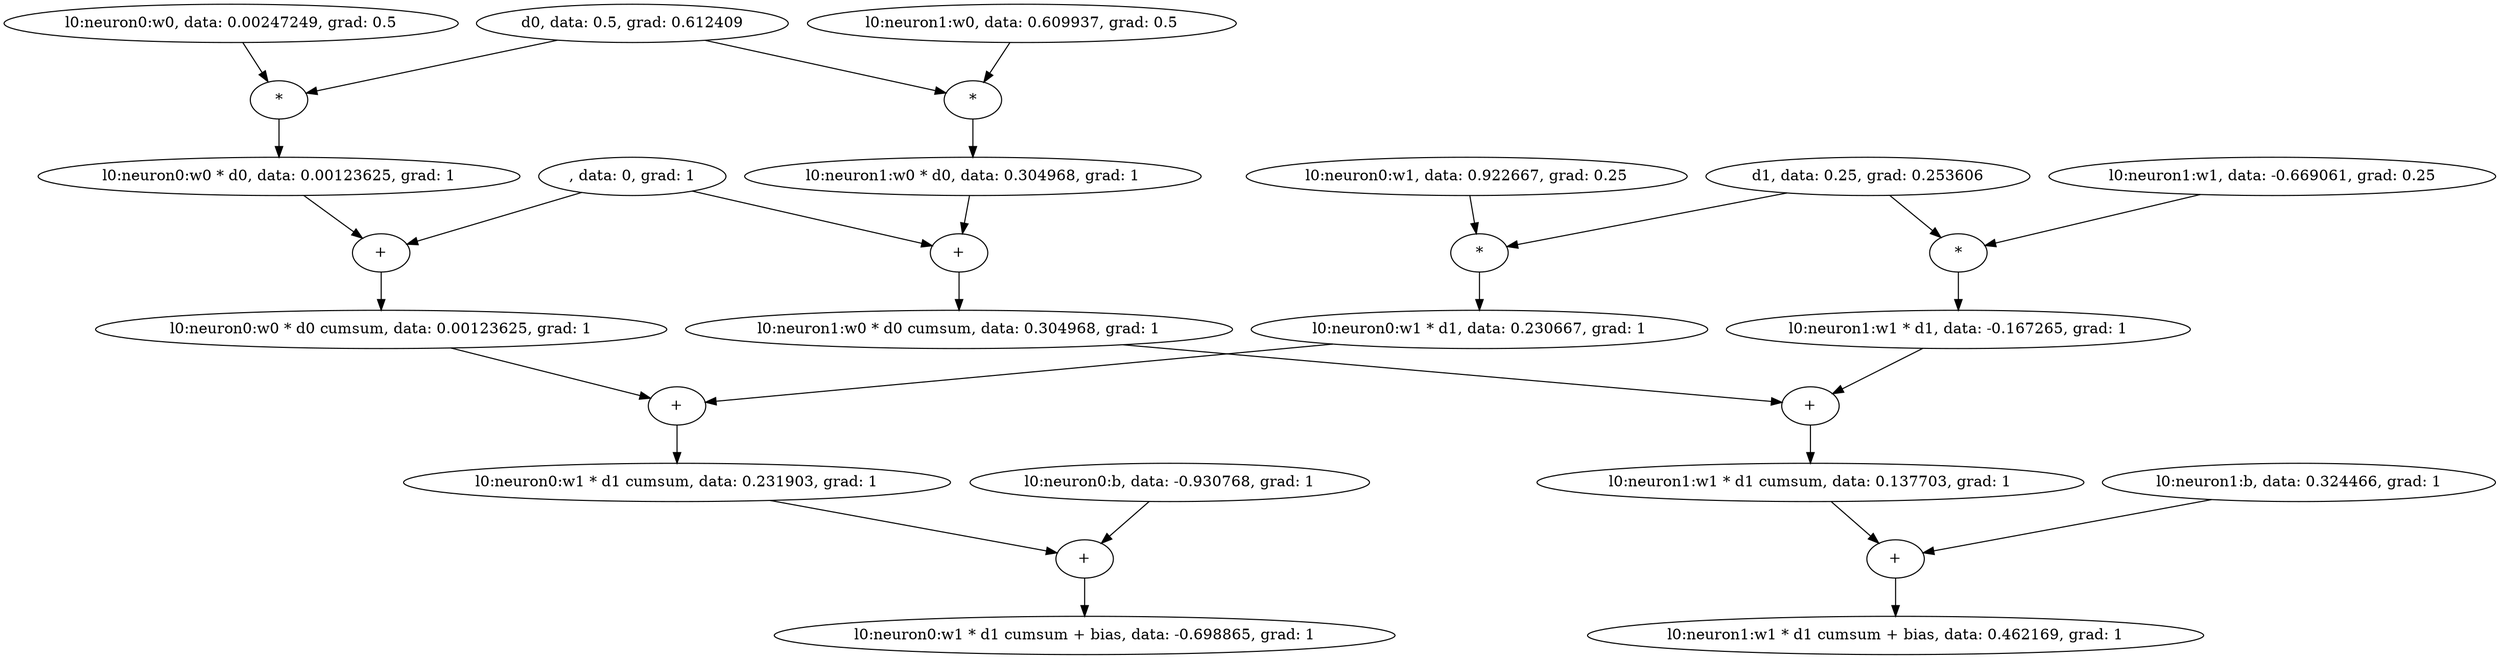 digraph DAG {
    ", data: 0, grad: 1";
    "l0:neuron0:w0, data: 0.00247249, grad: 0.5";
    "d0, data: 0.5, grad: 0.612409";
    "l0:neuron0:w0 * d0, data: 0.00123625, grad: 1";
    "l0:neuron0:w0 * d0:*" [label="*"];
    "l0:neuron0:w0 * d0 cumsum, data: 0.00123625, grad: 1";
    "l0:neuron0:w0 * d0 cumsum:+" [label="+"];
    "l0:neuron0:w1, data: 0.922667, grad: 0.25";
    "d1, data: 0.25, grad: 0.253606";
    "l0:neuron0:w1 * d1, data: 0.230667, grad: 1";
    "l0:neuron0:w1 * d1:*" [label="*"];
    "l0:neuron0:w1 * d1 cumsum, data: 0.231903, grad: 1";
    "l0:neuron0:w1 * d1 cumsum:+" [label="+"];
    "l0:neuron0:b, data: -0.930768, grad: 1";
    "l0:neuron0:w1 * d1 cumsum + bias, data: -0.698865, grad: 1";
    "l0:neuron0:w1 * d1 cumsum + bias:+" [label="+"];
    ", data: 0, grad: 1";
    "l0:neuron1:w0, data: 0.609937, grad: 0.5";
    "d0, data: 0.5, grad: 0.612409";
    "l0:neuron1:w0 * d0, data: 0.304968, grad: 1";
    "l0:neuron1:w0 * d0:*" [label="*"];
    "l0:neuron1:w0 * d0 cumsum, data: 0.304968, grad: 1";
    "l0:neuron1:w0 * d0 cumsum:+" [label="+"];
    "l0:neuron1:w1, data: -0.669061, grad: 0.25";
    "d1, data: 0.25, grad: 0.253606";
    "l0:neuron1:w1 * d1, data: -0.167265, grad: 1";
    "l0:neuron1:w1 * d1:*" [label="*"];
    "l0:neuron1:w1 * d1 cumsum, data: 0.137703, grad: 1";
    "l0:neuron1:w1 * d1 cumsum:+" [label="+"];
    "l0:neuron1:b, data: 0.324466, grad: 1";
    "l0:neuron1:w1 * d1 cumsum + bias, data: 0.462169, grad: 1";
    "l0:neuron1:w1 * d1 cumsum + bias:+" [label="+"];

    ", data: 0, grad: 1" -> "l0:neuron0:w0 * d0 cumsum:+";
    "l0:neuron0:w0, data: 0.00247249, grad: 0.5" -> "l0:neuron0:w0 * d0:*";
    "d0, data: 0.5, grad: 0.612409" -> "l0:neuron0:w0 * d0:*";
    "l0:neuron0:w0 * d0:*" -> "l0:neuron0:w0 * d0, data: 0.00123625, grad: 1";
    "l0:neuron0:w0 * d0, data: 0.00123625, grad: 1" -> "l0:neuron0:w0 * d0 cumsum:+";
    "l0:neuron0:w0 * d0 cumsum:+" -> "l0:neuron0:w0 * d0 cumsum, data: 0.00123625, grad: 1";
    "l0:neuron0:w0 * d0 cumsum, data: 0.00123625, grad: 1" -> "l0:neuron0:w1 * d1 cumsum:+";
    "l0:neuron0:w1, data: 0.922667, grad: 0.25" -> "l0:neuron0:w1 * d1:*";
    "d1, data: 0.25, grad: 0.253606" -> "l0:neuron0:w1 * d1:*";
    "l0:neuron0:w1 * d1:*" -> "l0:neuron0:w1 * d1, data: 0.230667, grad: 1";
    "l0:neuron0:w1 * d1, data: 0.230667, grad: 1" -> "l0:neuron0:w1 * d1 cumsum:+";
    "l0:neuron0:w1 * d1 cumsum:+" -> "l0:neuron0:w1 * d1 cumsum, data: 0.231903, grad: 1";
    "l0:neuron0:w1 * d1 cumsum, data: 0.231903, grad: 1" -> "l0:neuron0:w1 * d1 cumsum + bias:+";
    "l0:neuron0:b, data: -0.930768, grad: 1" -> "l0:neuron0:w1 * d1 cumsum + bias:+";
    "l0:neuron0:w1 * d1 cumsum + bias:+" -> "l0:neuron0:w1 * d1 cumsum + bias, data: -0.698865, grad: 1";
    ", data: 0, grad: 1" -> "l0:neuron1:w0 * d0 cumsum:+";
    "l0:neuron1:w0, data: 0.609937, grad: 0.5" -> "l0:neuron1:w0 * d0:*";
    "d0, data: 0.5, grad: 0.612409" -> "l0:neuron1:w0 * d0:*";
    "l0:neuron1:w0 * d0:*" -> "l0:neuron1:w0 * d0, data: 0.304968, grad: 1";
    "l0:neuron1:w0 * d0, data: 0.304968, grad: 1" -> "l0:neuron1:w0 * d0 cumsum:+";
    "l0:neuron1:w0 * d0 cumsum:+" -> "l0:neuron1:w0 * d0 cumsum, data: 0.304968, grad: 1";
    "l0:neuron1:w0 * d0 cumsum, data: 0.304968, grad: 1" -> "l0:neuron1:w1 * d1 cumsum:+";
    "l0:neuron1:w1, data: -0.669061, grad: 0.25" -> "l0:neuron1:w1 * d1:*";
    "d1, data: 0.25, grad: 0.253606" -> "l0:neuron1:w1 * d1:*";
    "l0:neuron1:w1 * d1:*" -> "l0:neuron1:w1 * d1, data: -0.167265, grad: 1";
    "l0:neuron1:w1 * d1, data: -0.167265, grad: 1" -> "l0:neuron1:w1 * d1 cumsum:+";
    "l0:neuron1:w1 * d1 cumsum:+" -> "l0:neuron1:w1 * d1 cumsum, data: 0.137703, grad: 1";
    "l0:neuron1:w1 * d1 cumsum, data: 0.137703, grad: 1" -> "l0:neuron1:w1 * d1 cumsum + bias:+";
    "l0:neuron1:b, data: 0.324466, grad: 1" -> "l0:neuron1:w1 * d1 cumsum + bias:+";
    "l0:neuron1:w1 * d1 cumsum + bias:+" -> "l0:neuron1:w1 * d1 cumsum + bias, data: 0.462169, grad: 1";
}
